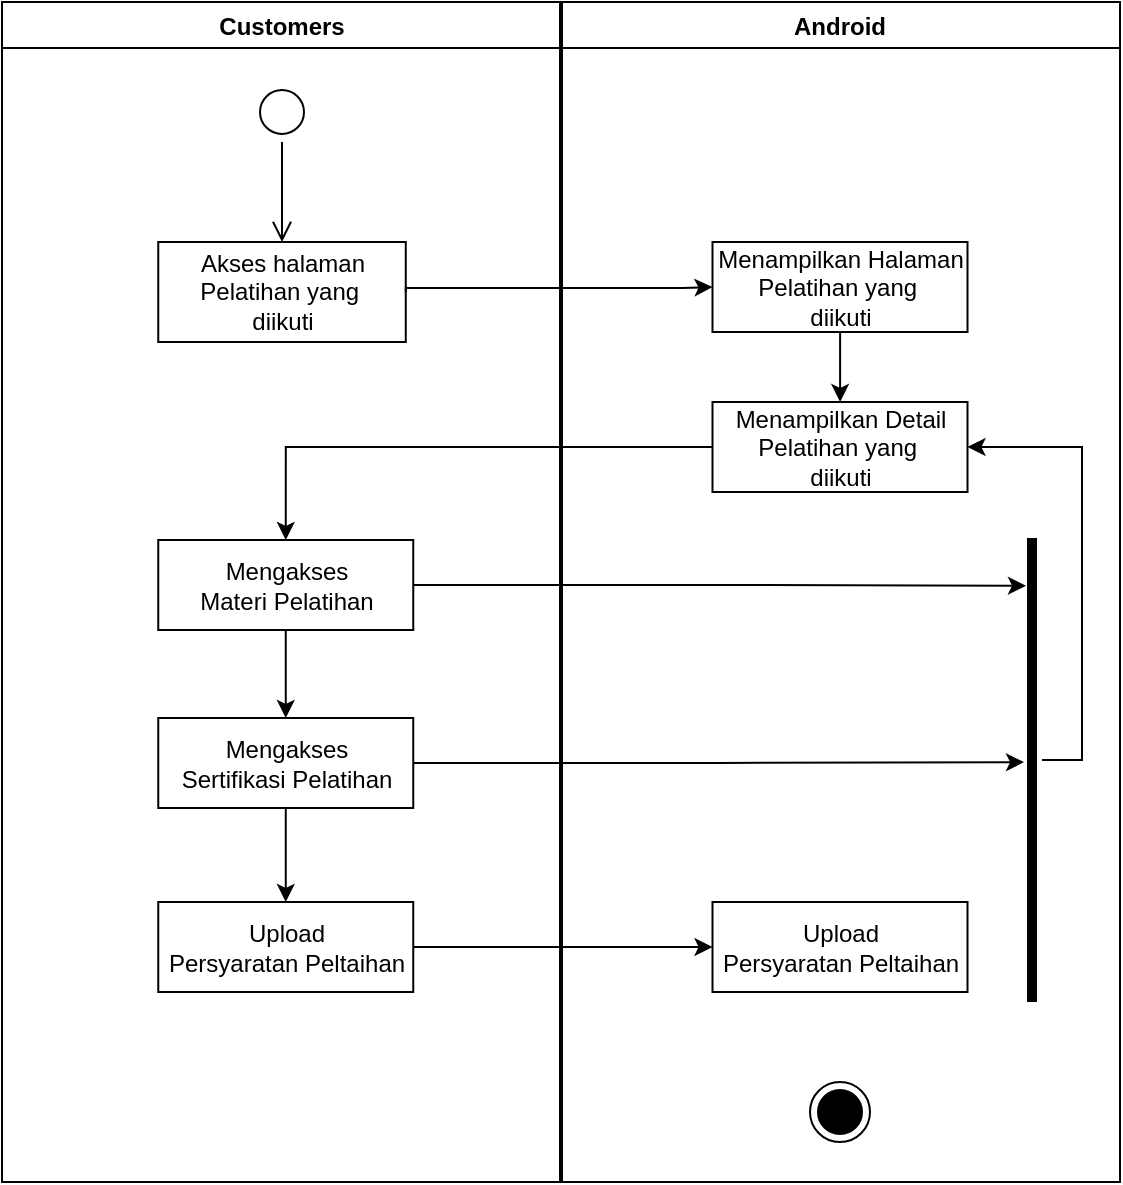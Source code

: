 <mxfile version="20.2.2" type="device"><diagram id="8voZgq7g2yJA1IB26hBh" name="Halaman-1"><mxGraphModel dx="868" dy="450" grid="1" gridSize="10" guides="1" tooltips="1" connect="1" arrows="1" fold="1" page="1" pageScale="1" pageWidth="827" pageHeight="1169" math="0" shadow="0"><root><mxCell id="0"/><mxCell id="1" parent="0"/><mxCell id="hmkcQIViNz8syX4YPkw9-1" value="Android" style="swimlane;fillColor=none;startSize=23;" parent="1" vertex="1"><mxGeometry x="439" y="160" width="280" height="590" as="geometry"/></mxCell><mxCell id="hmkcQIViNz8syX4YPkw9-2" style="edgeStyle=orthogonalEdgeStyle;rounded=0;orthogonalLoop=1;jettySize=auto;html=1;" parent="hmkcQIViNz8syX4YPkw9-1" source="hmkcQIViNz8syX4YPkw9-3" target="hmkcQIViNz8syX4YPkw9-6" edge="1"><mxGeometry relative="1" as="geometry"/></mxCell><mxCell id="hmkcQIViNz8syX4YPkw9-3" value="Menampilkan Halaman&lt;br&gt;Pelatihan yang&amp;nbsp;&lt;br&gt;diikuti" style="html=1;strokeColor=#000000;fillColor=default;" parent="hmkcQIViNz8syX4YPkw9-1" vertex="1"><mxGeometry x="76.25" y="120" width="127.5" height="45" as="geometry"/></mxCell><mxCell id="hmkcQIViNz8syX4YPkw9-4" value="" style="ellipse;html=1;shape=endState;fillColor=#000000;strokeColor=#000000;" parent="hmkcQIViNz8syX4YPkw9-1" vertex="1"><mxGeometry x="125" y="540" width="30" height="30" as="geometry"/></mxCell><mxCell id="hmkcQIViNz8syX4YPkw9-6" value="Menampilkan Detail&lt;br&gt;Pelatihan yang&amp;nbsp;&lt;br&gt;diikuti" style="html=1;strokeColor=#000000;fillColor=default;" parent="hmkcQIViNz8syX4YPkw9-1" vertex="1"><mxGeometry x="76.25" y="200" width="127.5" height="45" as="geometry"/></mxCell><mxCell id="hmkcQIViNz8syX4YPkw9-27" style="edgeStyle=orthogonalEdgeStyle;rounded=0;orthogonalLoop=1;jettySize=auto;html=1;entryX=1;entryY=0.5;entryDx=0;entryDy=0;" parent="hmkcQIViNz8syX4YPkw9-1" source="hmkcQIViNz8syX4YPkw9-26" target="hmkcQIViNz8syX4YPkw9-6" edge="1"><mxGeometry relative="1" as="geometry"><mxPoint x="346.02" y="244.995" as="targetPoint"/><Array as="points"><mxPoint x="261" y="379"/><mxPoint x="261" y="223"/></Array></mxGeometry></mxCell><mxCell id="hmkcQIViNz8syX4YPkw9-26" value="" style="line;strokeWidth=5;html=1;direction=south;gradientColor=default;" parent="hmkcQIViNz8syX4YPkw9-1" vertex="1"><mxGeometry x="231" y="268" width="10" height="232" as="geometry"/></mxCell><mxCell id="uijGXRoZAihbNZNJdgvp-1" value="Upload&lt;br&gt;Persyaratan Peltaihan" style="html=1;strokeColor=#000000;fillColor=default;" vertex="1" parent="hmkcQIViNz8syX4YPkw9-1"><mxGeometry x="76.25" y="450" width="127.5" height="45" as="geometry"/></mxCell><mxCell id="hmkcQIViNz8syX4YPkw9-7" value="Customers" style="swimlane;fillColor=none;" parent="1" vertex="1"><mxGeometry x="160" y="160" width="280" height="590" as="geometry"/></mxCell><mxCell id="hmkcQIViNz8syX4YPkw9-8" value="" style="ellipse;html=1;shape=startState;fillColor=default;strokeColor=#000000;" parent="hmkcQIViNz8syX4YPkw9-7" vertex="1"><mxGeometry x="125" y="40" width="30" height="30" as="geometry"/></mxCell><mxCell id="hmkcQIViNz8syX4YPkw9-9" value="" style="edgeStyle=orthogonalEdgeStyle;html=1;verticalAlign=bottom;endArrow=open;endSize=8;strokeColor=#000000;rounded=0;" parent="hmkcQIViNz8syX4YPkw9-7" source="hmkcQIViNz8syX4YPkw9-8" edge="1"><mxGeometry relative="1" as="geometry"><mxPoint x="140" y="120" as="targetPoint"/></mxGeometry></mxCell><mxCell id="hmkcQIViNz8syX4YPkw9-10" value="Akses halaman&lt;br&gt;Pelatihan yang&amp;nbsp;&lt;br&gt;diikuti" style="html=1;strokeColor=#000000;fillColor=default;" parent="hmkcQIViNz8syX4YPkw9-7" vertex="1"><mxGeometry x="78.13" y="120" width="123.75" height="50" as="geometry"/></mxCell><mxCell id="hmkcQIViNz8syX4YPkw9-23" style="edgeStyle=orthogonalEdgeStyle;rounded=0;orthogonalLoop=1;jettySize=auto;html=1;" parent="hmkcQIViNz8syX4YPkw9-7" source="hmkcQIViNz8syX4YPkw9-12" target="hmkcQIViNz8syX4YPkw9-21" edge="1"><mxGeometry relative="1" as="geometry"/></mxCell><mxCell id="hmkcQIViNz8syX4YPkw9-12" value="Mengakses &lt;br&gt;Materi Pelatihan" style="html=1;strokeColor=#000000;fillColor=default;" parent="hmkcQIViNz8syX4YPkw9-7" vertex="1"><mxGeometry x="78.13" y="269" width="127.5" height="45" as="geometry"/></mxCell><mxCell id="hmkcQIViNz8syX4YPkw9-24" style="edgeStyle=orthogonalEdgeStyle;rounded=0;orthogonalLoop=1;jettySize=auto;html=1;" parent="hmkcQIViNz8syX4YPkw9-7" source="hmkcQIViNz8syX4YPkw9-21" target="hmkcQIViNz8syX4YPkw9-20" edge="1"><mxGeometry relative="1" as="geometry"/></mxCell><mxCell id="hmkcQIViNz8syX4YPkw9-21" value="Mengakses &lt;br&gt;Sertifikasi Pelatihan" style="html=1;strokeColor=#000000;fillColor=default;" parent="hmkcQIViNz8syX4YPkw9-7" vertex="1"><mxGeometry x="78.13" y="358" width="127.5" height="45" as="geometry"/></mxCell><mxCell id="hmkcQIViNz8syX4YPkw9-20" value="Upload&lt;br&gt;Persyaratan Peltaihan" style="html=1;strokeColor=#000000;fillColor=default;" parent="hmkcQIViNz8syX4YPkw9-7" vertex="1"><mxGeometry x="78.13" y="450" width="127.5" height="45" as="geometry"/></mxCell><mxCell id="hmkcQIViNz8syX4YPkw9-11" style="edgeStyle=orthogonalEdgeStyle;rounded=0;orthogonalLoop=1;jettySize=auto;html=1;exitX=1;exitY=0.5;exitDx=0;exitDy=0;strokeColor=#000000;entryX=0;entryY=0.5;entryDx=0;entryDy=0;" parent="1" source="hmkcQIViNz8syX4YPkw9-10" target="hmkcQIViNz8syX4YPkw9-3" edge="1"><mxGeometry relative="1" as="geometry"><mxPoint x="560" y="225" as="targetPoint"/><Array as="points"><mxPoint x="500" y="303"/><mxPoint x="510" y="303"/></Array></mxGeometry></mxCell><mxCell id="hmkcQIViNz8syX4YPkw9-13" style="edgeStyle=orthogonalEdgeStyle;rounded=0;orthogonalLoop=1;jettySize=auto;html=1;entryX=0.5;entryY=0;entryDx=0;entryDy=0;" parent="1" source="hmkcQIViNz8syX4YPkw9-6" target="hmkcQIViNz8syX4YPkw9-12" edge="1"><mxGeometry relative="1" as="geometry"/></mxCell><mxCell id="hmkcQIViNz8syX4YPkw9-33" style="edgeStyle=orthogonalEdgeStyle;rounded=0;orthogonalLoop=1;jettySize=auto;html=1;entryX=0.103;entryY=0.8;entryDx=0;entryDy=0;entryPerimeter=0;" parent="1" source="hmkcQIViNz8syX4YPkw9-12" target="hmkcQIViNz8syX4YPkw9-26" edge="1"><mxGeometry relative="1" as="geometry"/></mxCell><mxCell id="hmkcQIViNz8syX4YPkw9-36" style="edgeStyle=orthogonalEdgeStyle;rounded=0;orthogonalLoop=1;jettySize=auto;html=1;entryX=0.483;entryY=0.9;entryDx=0;entryDy=0;entryPerimeter=0;" parent="1" source="hmkcQIViNz8syX4YPkw9-21" target="hmkcQIViNz8syX4YPkw9-26" edge="1"><mxGeometry relative="1" as="geometry"/></mxCell><mxCell id="hmkcQIViNz8syX4YPkw9-37" style="edgeStyle=orthogonalEdgeStyle;rounded=0;orthogonalLoop=1;jettySize=auto;html=1;entryX=0;entryY=0.5;entryDx=0;entryDy=0;" parent="1" source="hmkcQIViNz8syX4YPkw9-20" target="uijGXRoZAihbNZNJdgvp-1" edge="1"><mxGeometry relative="1" as="geometry"><mxPoint x="518" y="632" as="targetPoint"/></mxGeometry></mxCell></root></mxGraphModel></diagram></mxfile>